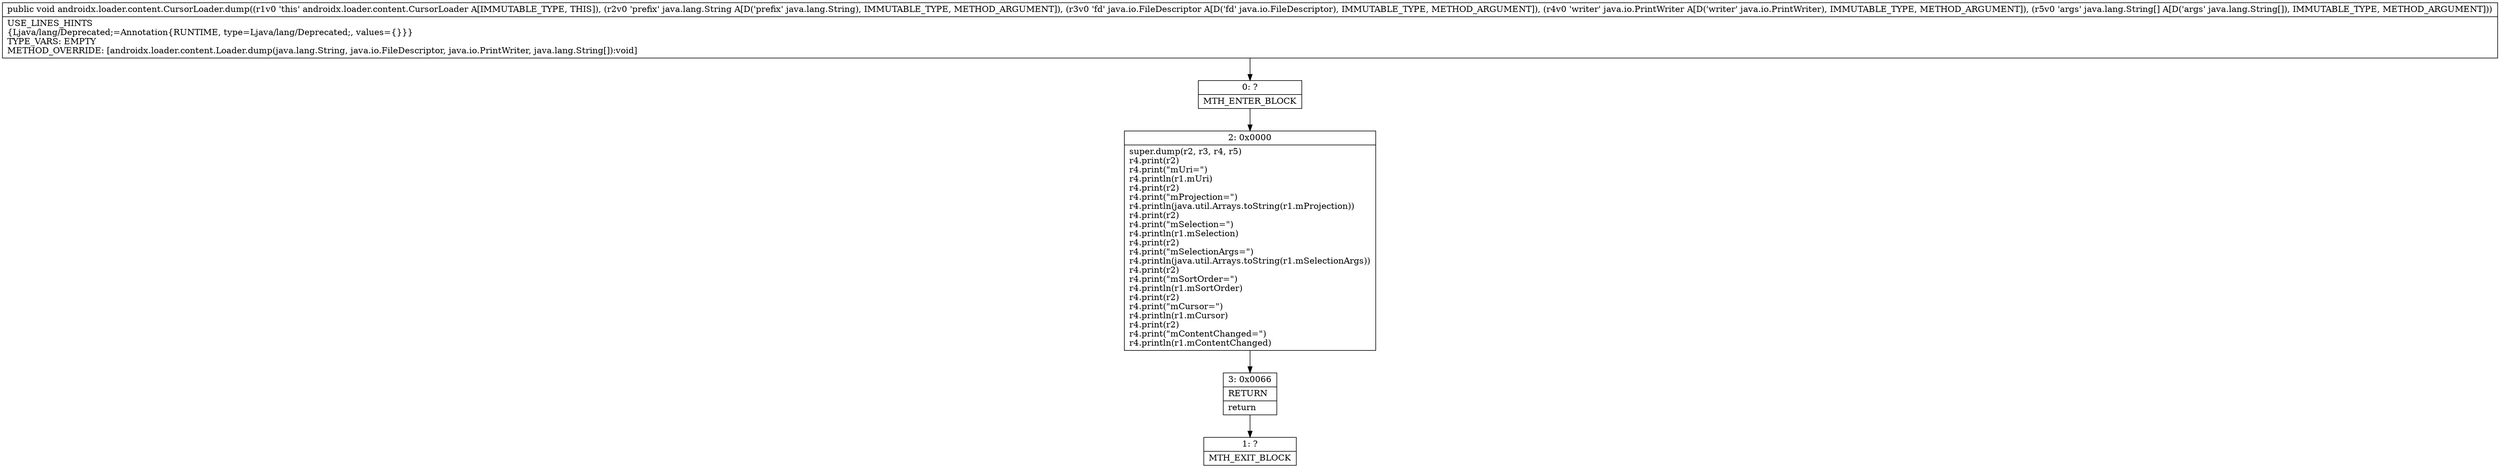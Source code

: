 digraph "CFG forandroidx.loader.content.CursorLoader.dump(Ljava\/lang\/String;Ljava\/io\/FileDescriptor;Ljava\/io\/PrintWriter;[Ljava\/lang\/String;)V" {
Node_0 [shape=record,label="{0\:\ ?|MTH_ENTER_BLOCK\l}"];
Node_2 [shape=record,label="{2\:\ 0x0000|super.dump(r2, r3, r4, r5)\lr4.print(r2)\lr4.print(\"mUri=\")\lr4.println(r1.mUri)\lr4.print(r2)\lr4.print(\"mProjection=\")\lr4.println(java.util.Arrays.toString(r1.mProjection))\lr4.print(r2)\lr4.print(\"mSelection=\")\lr4.println(r1.mSelection)\lr4.print(r2)\lr4.print(\"mSelectionArgs=\")\lr4.println(java.util.Arrays.toString(r1.mSelectionArgs))\lr4.print(r2)\lr4.print(\"mSortOrder=\")\lr4.println(r1.mSortOrder)\lr4.print(r2)\lr4.print(\"mCursor=\")\lr4.println(r1.mCursor)\lr4.print(r2)\lr4.print(\"mContentChanged=\")\lr4.println(r1.mContentChanged)\l}"];
Node_3 [shape=record,label="{3\:\ 0x0066|RETURN\l|return\l}"];
Node_1 [shape=record,label="{1\:\ ?|MTH_EXIT_BLOCK\l}"];
MethodNode[shape=record,label="{public void androidx.loader.content.CursorLoader.dump((r1v0 'this' androidx.loader.content.CursorLoader A[IMMUTABLE_TYPE, THIS]), (r2v0 'prefix' java.lang.String A[D('prefix' java.lang.String), IMMUTABLE_TYPE, METHOD_ARGUMENT]), (r3v0 'fd' java.io.FileDescriptor A[D('fd' java.io.FileDescriptor), IMMUTABLE_TYPE, METHOD_ARGUMENT]), (r4v0 'writer' java.io.PrintWriter A[D('writer' java.io.PrintWriter), IMMUTABLE_TYPE, METHOD_ARGUMENT]), (r5v0 'args' java.lang.String[] A[D('args' java.lang.String[]), IMMUTABLE_TYPE, METHOD_ARGUMENT]))  | USE_LINES_HINTS\l\{Ljava\/lang\/Deprecated;=Annotation\{RUNTIME, type=Ljava\/lang\/Deprecated;, values=\{\}\}\}\lTYPE_VARS: EMPTY\lMETHOD_OVERRIDE: [androidx.loader.content.Loader.dump(java.lang.String, java.io.FileDescriptor, java.io.PrintWriter, java.lang.String[]):void]\l}"];
MethodNode -> Node_0;Node_0 -> Node_2;
Node_2 -> Node_3;
Node_3 -> Node_1;
}

